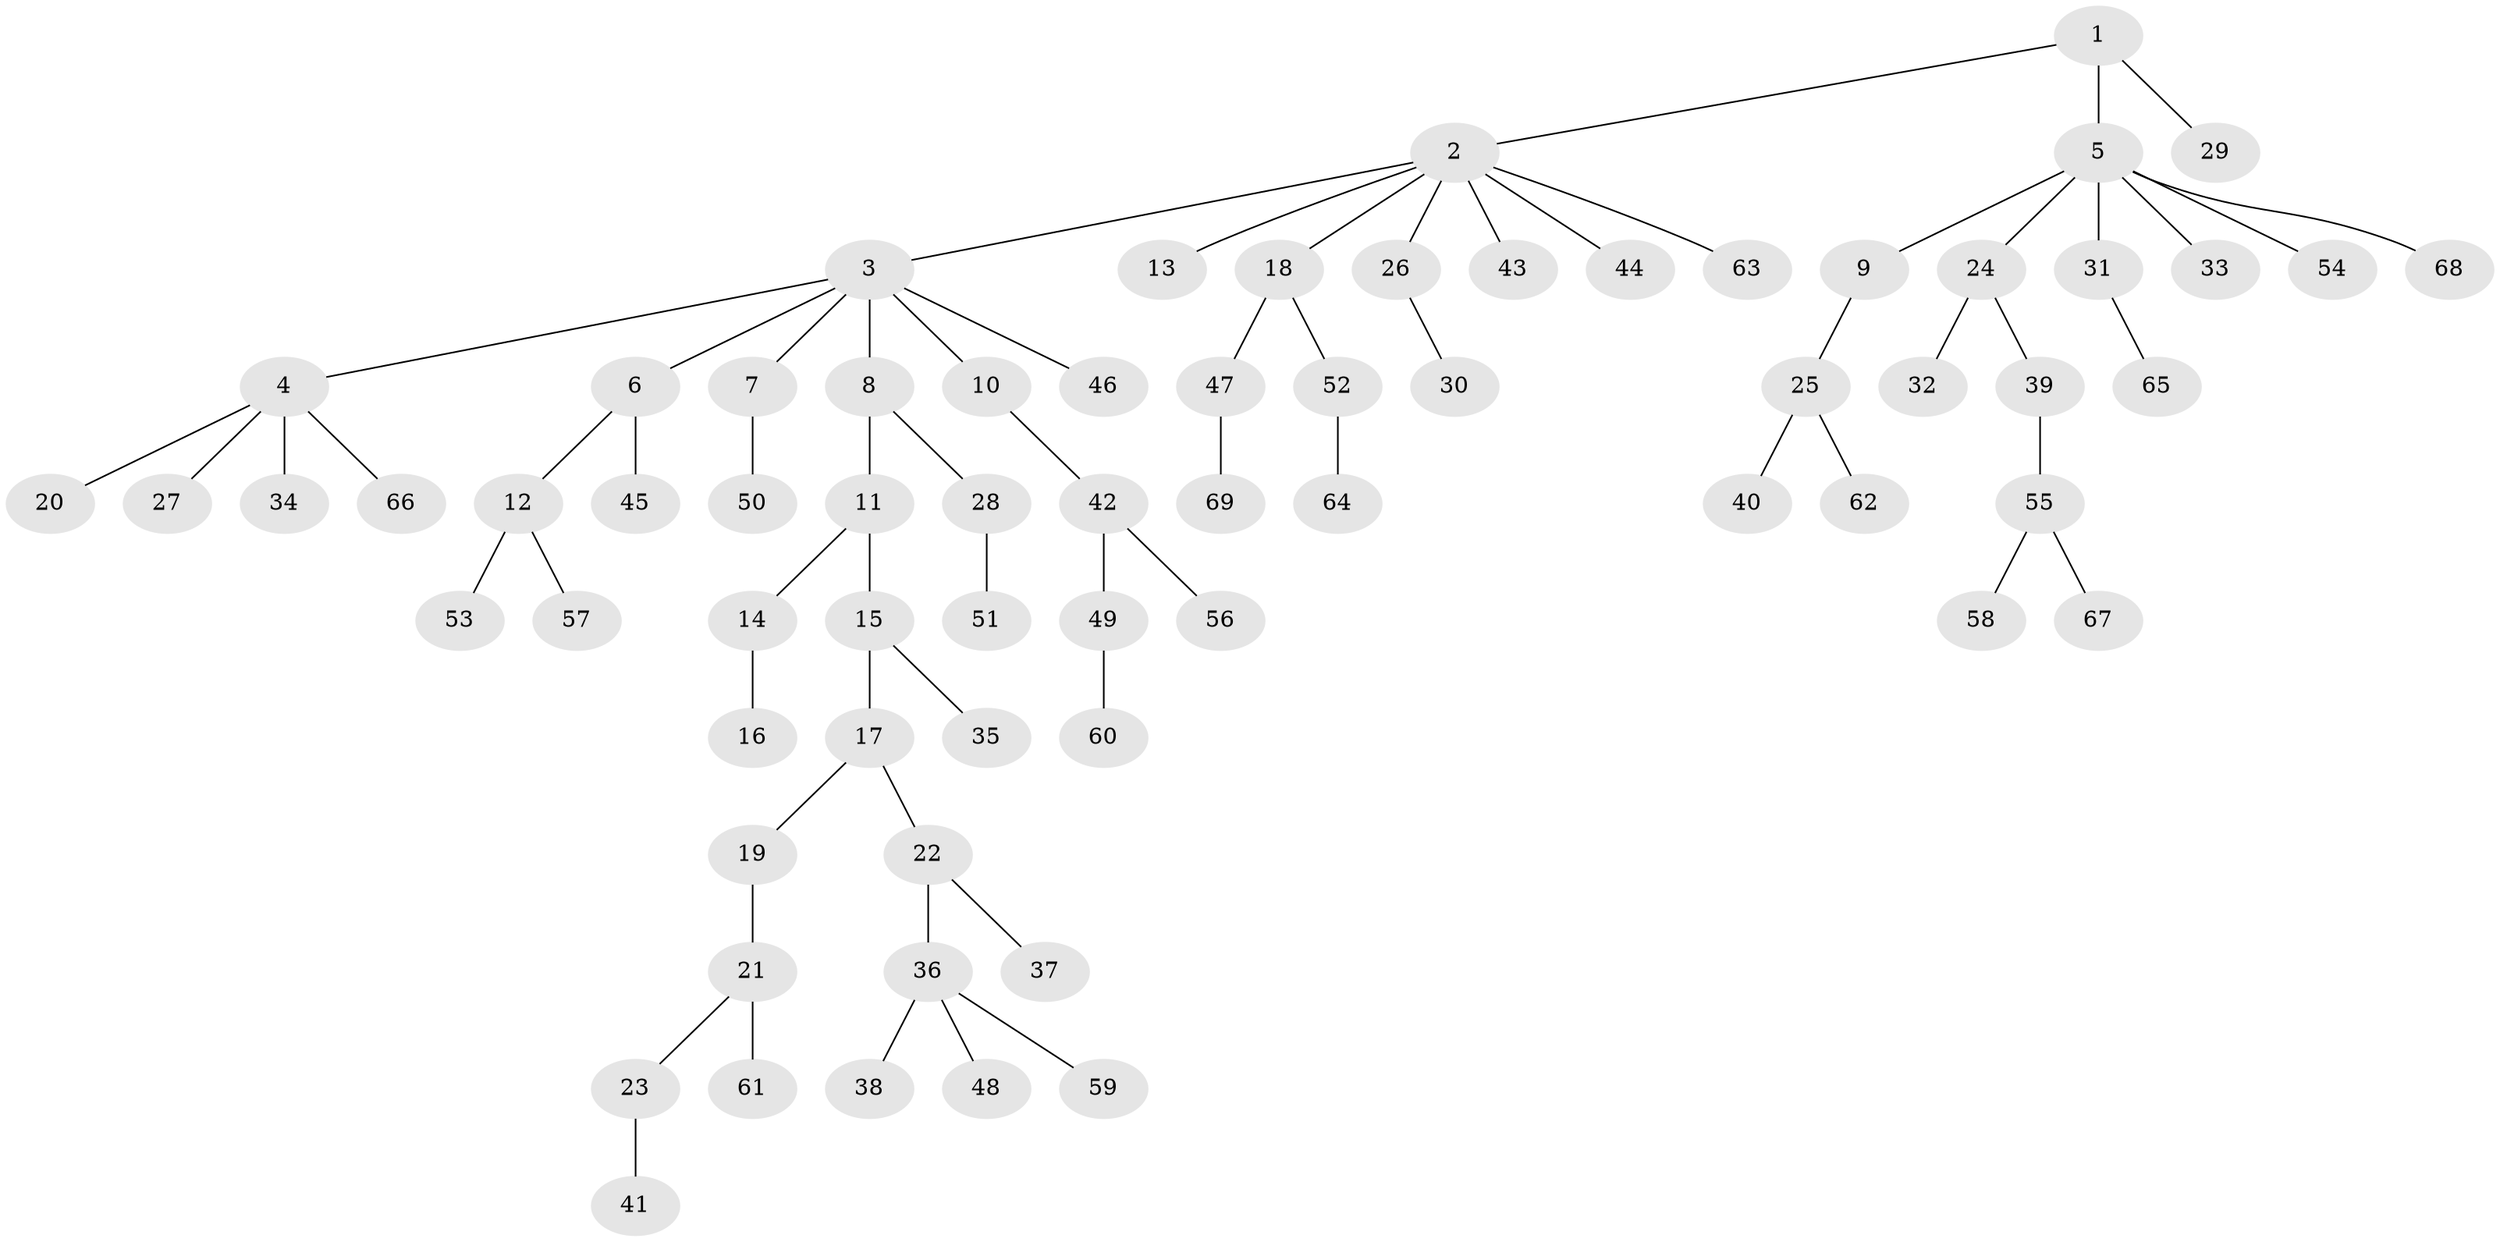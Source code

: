 // Generated by graph-tools (version 1.1) at 2025/53/03/09/25 04:53:13]
// undirected, 69 vertices, 68 edges
graph export_dot {
graph [start="1"]
  node [color=gray90,style=filled];
  1;
  2;
  3;
  4;
  5;
  6;
  7;
  8;
  9;
  10;
  11;
  12;
  13;
  14;
  15;
  16;
  17;
  18;
  19;
  20;
  21;
  22;
  23;
  24;
  25;
  26;
  27;
  28;
  29;
  30;
  31;
  32;
  33;
  34;
  35;
  36;
  37;
  38;
  39;
  40;
  41;
  42;
  43;
  44;
  45;
  46;
  47;
  48;
  49;
  50;
  51;
  52;
  53;
  54;
  55;
  56;
  57;
  58;
  59;
  60;
  61;
  62;
  63;
  64;
  65;
  66;
  67;
  68;
  69;
  1 -- 2;
  1 -- 5;
  1 -- 29;
  2 -- 3;
  2 -- 13;
  2 -- 18;
  2 -- 26;
  2 -- 43;
  2 -- 44;
  2 -- 63;
  3 -- 4;
  3 -- 6;
  3 -- 7;
  3 -- 8;
  3 -- 10;
  3 -- 46;
  4 -- 20;
  4 -- 27;
  4 -- 34;
  4 -- 66;
  5 -- 9;
  5 -- 24;
  5 -- 31;
  5 -- 33;
  5 -- 54;
  5 -- 68;
  6 -- 12;
  6 -- 45;
  7 -- 50;
  8 -- 11;
  8 -- 28;
  9 -- 25;
  10 -- 42;
  11 -- 14;
  11 -- 15;
  12 -- 53;
  12 -- 57;
  14 -- 16;
  15 -- 17;
  15 -- 35;
  17 -- 19;
  17 -- 22;
  18 -- 47;
  18 -- 52;
  19 -- 21;
  21 -- 23;
  21 -- 61;
  22 -- 36;
  22 -- 37;
  23 -- 41;
  24 -- 32;
  24 -- 39;
  25 -- 40;
  25 -- 62;
  26 -- 30;
  28 -- 51;
  31 -- 65;
  36 -- 38;
  36 -- 48;
  36 -- 59;
  39 -- 55;
  42 -- 49;
  42 -- 56;
  47 -- 69;
  49 -- 60;
  52 -- 64;
  55 -- 58;
  55 -- 67;
}
